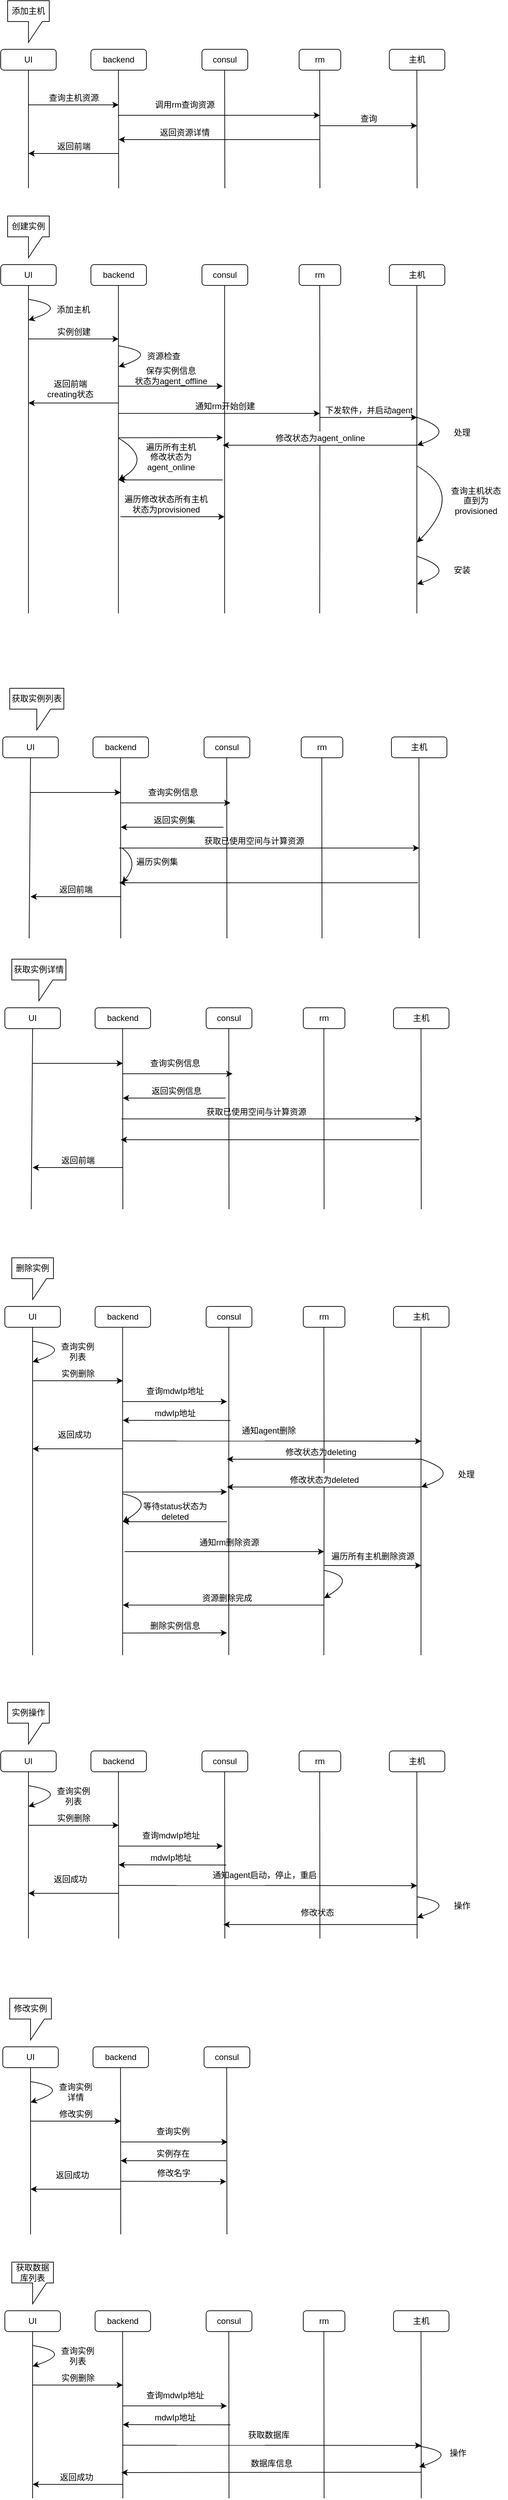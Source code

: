<mxfile version="14.4.4" type="github"><diagram id="JHB0V9J83hy231VBSRS5" name="Page-1"><mxGraphModel dx="1422" dy="762" grid="1" gridSize="10" guides="1" tooltips="1" connect="1" arrows="1" fold="1" page="1" pageScale="1" pageWidth="827" pageHeight="1169" math="0" shadow="0"><root><mxCell id="0"/><mxCell id="1" parent="0"/><mxCell id="x7ms55XIc7-pgnnKO1B8-1" value="UI" style="rounded=1;whiteSpace=wrap;html=1;" vertex="1" parent="1"><mxGeometry x="40" y="110" width="80" height="30" as="geometry"/></mxCell><mxCell id="x7ms55XIc7-pgnnKO1B8-2" value="backend" style="rounded=1;whiteSpace=wrap;html=1;" vertex="1" parent="1"><mxGeometry x="170" y="110" width="80" height="30" as="geometry"/></mxCell><mxCell id="x7ms55XIc7-pgnnKO1B8-3" value="rm" style="rounded=1;whiteSpace=wrap;html=1;" vertex="1" parent="1"><mxGeometry x="470" y="110" width="60" height="30" as="geometry"/></mxCell><mxCell id="x7ms55XIc7-pgnnKO1B8-4" value="主机" style="rounded=1;whiteSpace=wrap;html=1;" vertex="1" parent="1"><mxGeometry x="600" y="110" width="80" height="30" as="geometry"/></mxCell><mxCell id="x7ms55XIc7-pgnnKO1B8-5" value="consul" style="rounded=1;whiteSpace=wrap;html=1;" vertex="1" parent="1"><mxGeometry x="330" y="110" width="66" height="30" as="geometry"/></mxCell><mxCell id="x7ms55XIc7-pgnnKO1B8-6" value="" style="endArrow=none;html=1;" edge="1" parent="1"><mxGeometry width="50" height="50" relative="1" as="geometry"><mxPoint x="80" y="310" as="sourcePoint"/><mxPoint x="80" y="140" as="targetPoint"/></mxGeometry></mxCell><mxCell id="x7ms55XIc7-pgnnKO1B8-7" value="" style="endArrow=none;html=1;" edge="1" parent="1"><mxGeometry width="50" height="50" relative="1" as="geometry"><mxPoint x="210" y="310" as="sourcePoint"/><mxPoint x="209.66" y="140" as="targetPoint"/></mxGeometry></mxCell><mxCell id="x7ms55XIc7-pgnnKO1B8-8" value="" style="endArrow=none;html=1;" edge="1" parent="1"><mxGeometry width="50" height="50" relative="1" as="geometry"><mxPoint x="363" y="310" as="sourcePoint"/><mxPoint x="362.66" y="140" as="targetPoint"/></mxGeometry></mxCell><mxCell id="x7ms55XIc7-pgnnKO1B8-9" value="" style="endArrow=none;html=1;" edge="1" parent="1"><mxGeometry width="50" height="50" relative="1" as="geometry"><mxPoint x="500" y="310" as="sourcePoint"/><mxPoint x="499.66" y="140" as="targetPoint"/></mxGeometry></mxCell><mxCell id="x7ms55XIc7-pgnnKO1B8-10" value="" style="endArrow=none;html=1;" edge="1" parent="1"><mxGeometry width="50" height="50" relative="1" as="geometry"><mxPoint x="640" y="310" as="sourcePoint"/><mxPoint x="639.66" y="140" as="targetPoint"/></mxGeometry></mxCell><mxCell id="x7ms55XIc7-pgnnKO1B8-11" value="" style="endArrow=classic;html=1;" edge="1" parent="1"><mxGeometry width="50" height="50" relative="1" as="geometry"><mxPoint x="80" y="190" as="sourcePoint"/><mxPoint x="210" y="190" as="targetPoint"/></mxGeometry></mxCell><mxCell id="x7ms55XIc7-pgnnKO1B8-12" value="添加主机" style="shape=callout;whiteSpace=wrap;html=1;perimeter=calloutPerimeter;" vertex="1" parent="1"><mxGeometry x="50" y="40" width="60" height="60" as="geometry"/></mxCell><mxCell id="x7ms55XIc7-pgnnKO1B8-13" value="查询主机资源" style="text;html=1;resizable=0;autosize=1;align=center;verticalAlign=middle;points=[];fillColor=none;strokeColor=none;rounded=0;" vertex="1" parent="1"><mxGeometry x="100" y="170" width="90" height="20" as="geometry"/></mxCell><mxCell id="x7ms55XIc7-pgnnKO1B8-14" value="" style="endArrow=classic;html=1;" edge="1" parent="1"><mxGeometry width="50" height="50" relative="1" as="geometry"><mxPoint x="210" y="205" as="sourcePoint"/><mxPoint x="500" y="205" as="targetPoint"/></mxGeometry></mxCell><mxCell id="x7ms55XIc7-pgnnKO1B8-15" value="调用rm查询资源" style="text;html=1;resizable=0;autosize=1;align=center;verticalAlign=middle;points=[];fillColor=none;strokeColor=none;rounded=0;" vertex="1" parent="1"><mxGeometry x="255" y="180" width="100" height="20" as="geometry"/></mxCell><mxCell id="x7ms55XIc7-pgnnKO1B8-16" value="" style="endArrow=classic;html=1;" edge="1" parent="1"><mxGeometry width="50" height="50" relative="1" as="geometry"><mxPoint x="500" y="220" as="sourcePoint"/><mxPoint x="640" y="220" as="targetPoint"/></mxGeometry></mxCell><mxCell id="x7ms55XIc7-pgnnKO1B8-17" value="查询" style="text;html=1;resizable=0;autosize=1;align=center;verticalAlign=middle;points=[];fillColor=none;strokeColor=none;rounded=0;" vertex="1" parent="1"><mxGeometry x="550" y="200" width="40" height="20" as="geometry"/></mxCell><mxCell id="x7ms55XIc7-pgnnKO1B8-18" value="" style="endArrow=classic;html=1;" edge="1" parent="1"><mxGeometry width="50" height="50" relative="1" as="geometry"><mxPoint x="500" y="240" as="sourcePoint"/><mxPoint x="210" y="240" as="targetPoint"/></mxGeometry></mxCell><mxCell id="x7ms55XIc7-pgnnKO1B8-19" value="返回资源详情" style="text;html=1;resizable=0;autosize=1;align=center;verticalAlign=middle;points=[];fillColor=none;strokeColor=none;rounded=0;" vertex="1" parent="1"><mxGeometry x="260" y="220" width="90" height="20" as="geometry"/></mxCell><mxCell id="x7ms55XIc7-pgnnKO1B8-20" value="" style="endArrow=classic;html=1;" edge="1" parent="1"><mxGeometry width="50" height="50" relative="1" as="geometry"><mxPoint x="210" y="260" as="sourcePoint"/><mxPoint x="80" y="260" as="targetPoint"/></mxGeometry></mxCell><mxCell id="x7ms55XIc7-pgnnKO1B8-21" value="返回前端" style="text;html=1;resizable=0;autosize=1;align=center;verticalAlign=middle;points=[];fillColor=none;strokeColor=none;rounded=0;" vertex="1" parent="1"><mxGeometry x="115" y="240" width="60" height="20" as="geometry"/></mxCell><mxCell id="x7ms55XIc7-pgnnKO1B8-22" value="UI" style="rounded=1;whiteSpace=wrap;html=1;" vertex="1" parent="1"><mxGeometry x="40" y="420" width="80" height="30" as="geometry"/></mxCell><mxCell id="x7ms55XIc7-pgnnKO1B8-23" value="backend" style="rounded=1;whiteSpace=wrap;html=1;" vertex="1" parent="1"><mxGeometry x="170" y="420" width="80" height="30" as="geometry"/></mxCell><mxCell id="x7ms55XIc7-pgnnKO1B8-24" value="rm" style="rounded=1;whiteSpace=wrap;html=1;" vertex="1" parent="1"><mxGeometry x="470" y="420" width="60" height="30" as="geometry"/></mxCell><mxCell id="x7ms55XIc7-pgnnKO1B8-25" value="主机" style="rounded=1;whiteSpace=wrap;html=1;" vertex="1" parent="1"><mxGeometry x="600" y="420" width="80" height="30" as="geometry"/></mxCell><mxCell id="x7ms55XIc7-pgnnKO1B8-26" value="consul" style="rounded=1;whiteSpace=wrap;html=1;" vertex="1" parent="1"><mxGeometry x="330" y="420" width="66" height="30" as="geometry"/></mxCell><mxCell id="x7ms55XIc7-pgnnKO1B8-27" value="" style="endArrow=none;html=1;" edge="1" parent="1"><mxGeometry width="50" height="50" relative="1" as="geometry"><mxPoint x="80" y="922.069" as="sourcePoint"/><mxPoint x="80" y="450" as="targetPoint"/></mxGeometry></mxCell><mxCell id="x7ms55XIc7-pgnnKO1B8-28" value="" style="endArrow=none;html=1;" edge="1" parent="1"><mxGeometry width="50" height="50" relative="1" as="geometry"><mxPoint x="209.66" y="922.069" as="sourcePoint"/><mxPoint x="209.66" y="450" as="targetPoint"/></mxGeometry></mxCell><mxCell id="x7ms55XIc7-pgnnKO1B8-29" value="" style="endArrow=none;html=1;" edge="1" parent="1"><mxGeometry width="50" height="50" relative="1" as="geometry"><mxPoint x="362.66" y="922.069" as="sourcePoint"/><mxPoint x="362.66" y="450" as="targetPoint"/></mxGeometry></mxCell><mxCell id="x7ms55XIc7-pgnnKO1B8-30" value="" style="endArrow=none;html=1;" edge="1" parent="1" source="x7ms55XIc7-pgnnKO1B8-51"><mxGeometry width="50" height="50" relative="1" as="geometry"><mxPoint x="499.66" y="922.069" as="sourcePoint"/><mxPoint x="499.66" y="450" as="targetPoint"/></mxGeometry></mxCell><mxCell id="x7ms55XIc7-pgnnKO1B8-31" value="" style="endArrow=none;html=1;" edge="1" parent="1"><mxGeometry width="50" height="50" relative="1" as="geometry"><mxPoint x="639.66" y="922.069" as="sourcePoint"/><mxPoint x="639.66" y="450" as="targetPoint"/></mxGeometry></mxCell><mxCell id="x7ms55XIc7-pgnnKO1B8-32" value="" style="endArrow=classic;html=1;" edge="1" parent="1"><mxGeometry width="50" height="50" relative="1" as="geometry"><mxPoint x="80" y="527" as="sourcePoint"/><mxPoint x="210" y="527" as="targetPoint"/></mxGeometry></mxCell><mxCell id="x7ms55XIc7-pgnnKO1B8-33" value="创建实例" style="shape=callout;whiteSpace=wrap;html=1;perimeter=calloutPerimeter;" vertex="1" parent="1"><mxGeometry x="50" y="350" width="60" height="60" as="geometry"/></mxCell><mxCell id="x7ms55XIc7-pgnnKO1B8-34" value="实例创建" style="text;html=1;resizable=0;autosize=1;align=center;verticalAlign=middle;points=[];fillColor=none;strokeColor=none;rounded=0;" vertex="1" parent="1"><mxGeometry x="115" y="507" width="60" height="20" as="geometry"/></mxCell><mxCell id="x7ms55XIc7-pgnnKO1B8-35" value="" style="endArrow=classic;html=1;" edge="1" parent="1"><mxGeometry width="50" height="50" relative="1" as="geometry"><mxPoint x="210" y="595" as="sourcePoint"/><mxPoint x="360" y="595" as="targetPoint"/></mxGeometry></mxCell><mxCell id="x7ms55XIc7-pgnnKO1B8-36" value="保存实例信息&lt;br&gt;状态为agent_offline" style="text;html=1;resizable=0;autosize=1;align=center;verticalAlign=middle;points=[];fillColor=none;strokeColor=none;rounded=0;" vertex="1" parent="1"><mxGeometry x="225" y="565" width="120" height="30" as="geometry"/></mxCell><mxCell id="x7ms55XIc7-pgnnKO1B8-37" value="" style="curved=1;endArrow=classic;html=1;" edge="1" parent="1"><mxGeometry width="50" height="50" relative="1" as="geometry"><mxPoint x="210" y="537" as="sourcePoint"/><mxPoint x="210" y="567" as="targetPoint"/><Array as="points"><mxPoint x="270" y="547"/></Array></mxGeometry></mxCell><mxCell id="x7ms55XIc7-pgnnKO1B8-38" value="资源检查" style="text;html=1;strokeColor=none;fillColor=none;align=center;verticalAlign=middle;whiteSpace=wrap;rounded=0;" vertex="1" parent="1"><mxGeometry x="250" y="542" width="50" height="20" as="geometry"/></mxCell><mxCell id="x7ms55XIc7-pgnnKO1B8-39" value="" style="curved=1;endArrow=classic;html=1;" edge="1" parent="1"><mxGeometry width="50" height="50" relative="1" as="geometry"><mxPoint x="80" y="470" as="sourcePoint"/><mxPoint x="80" y="500" as="targetPoint"/><Array as="points"><mxPoint x="140" y="480"/></Array></mxGeometry></mxCell><mxCell id="x7ms55XIc7-pgnnKO1B8-40" value="添加主机" style="text;html=1;strokeColor=none;fillColor=none;align=center;verticalAlign=middle;whiteSpace=wrap;rounded=0;" vertex="1" parent="1"><mxGeometry x="120" y="475" width="50" height="20" as="geometry"/></mxCell><mxCell id="x7ms55XIc7-pgnnKO1B8-41" value="" style="endArrow=classic;html=1;" edge="1" parent="1"><mxGeometry width="50" height="50" relative="1" as="geometry"><mxPoint x="210" y="634.31" as="sourcePoint"/><mxPoint x="500" y="634.31" as="targetPoint"/></mxGeometry></mxCell><mxCell id="x7ms55XIc7-pgnnKO1B8-42" value="遍历所有主机&lt;br&gt;修改状态为&lt;br&gt;agent_online" style="text;html=1;resizable=0;autosize=1;align=center;verticalAlign=middle;points=[];fillColor=none;strokeColor=none;rounded=0;" vertex="1" parent="1"><mxGeometry x="240" y="672" width="90" height="50" as="geometry"/></mxCell><mxCell id="x7ms55XIc7-pgnnKO1B8-43" value="" style="endArrow=classic;html=1;" edge="1" parent="1"><mxGeometry width="50" height="50" relative="1" as="geometry"><mxPoint x="210" y="669.31" as="sourcePoint"/><mxPoint x="360" y="669" as="targetPoint"/></mxGeometry></mxCell><mxCell id="x7ms55XIc7-pgnnKO1B8-44" value="" style="endArrow=classic;html=1;" edge="1" parent="1"><mxGeometry width="50" height="50" relative="1" as="geometry"><mxPoint x="360" y="730" as="sourcePoint"/><mxPoint x="210" y="730" as="targetPoint"/></mxGeometry></mxCell><mxCell id="x7ms55XIc7-pgnnKO1B8-45" value="" style="curved=1;endArrow=classic;html=1;" edge="1" parent="1"><mxGeometry width="50" height="50" relative="1" as="geometry"><mxPoint x="210" y="670" as="sourcePoint"/><mxPoint x="210" y="730" as="targetPoint"/><Array as="points"><mxPoint x="260" y="700"/></Array></mxGeometry></mxCell><mxCell id="x7ms55XIc7-pgnnKO1B8-46" value="" style="endArrow=classic;html=1;" edge="1" parent="1"><mxGeometry width="50" height="50" relative="1" as="geometry"><mxPoint x="500" y="640" as="sourcePoint"/><mxPoint x="640" y="640" as="targetPoint"/></mxGeometry></mxCell><mxCell id="x7ms55XIc7-pgnnKO1B8-47" value="下发软件，并启动agent" style="text;html=1;resizable=0;autosize=1;align=center;verticalAlign=middle;points=[];fillColor=none;strokeColor=none;rounded=0;" vertex="1" parent="1"><mxGeometry x="500" y="620" width="140" height="20" as="geometry"/></mxCell><mxCell id="x7ms55XIc7-pgnnKO1B8-48" value="" style="curved=1;endArrow=classic;html=1;" edge="1" parent="1"><mxGeometry width="50" height="50" relative="1" as="geometry"><mxPoint x="640" y="640" as="sourcePoint"/><mxPoint x="640" y="680" as="targetPoint"/><Array as="points"><mxPoint x="700" y="660"/></Array></mxGeometry></mxCell><mxCell id="x7ms55XIc7-pgnnKO1B8-49" value="" style="endArrow=classic;html=1;" edge="1" parent="1"><mxGeometry width="50" height="50" relative="1" as="geometry"><mxPoint x="640" y="680" as="sourcePoint"/><mxPoint x="360" y="680" as="targetPoint"/></mxGeometry></mxCell><mxCell id="x7ms55XIc7-pgnnKO1B8-50" value="处理" style="text;html=1;strokeColor=none;fillColor=none;align=center;verticalAlign=middle;whiteSpace=wrap;rounded=0;" vertex="1" parent="1"><mxGeometry x="680" y="652" width="50" height="20" as="geometry"/></mxCell><mxCell id="x7ms55XIc7-pgnnKO1B8-51" value="修改状态为agent_online" style="text;html=1;resizable=0;autosize=1;align=center;verticalAlign=middle;points=[];fillColor=none;strokeColor=none;rounded=0;" vertex="1" parent="1"><mxGeometry x="430" y="660" width="140" height="20" as="geometry"/></mxCell><mxCell id="x7ms55XIc7-pgnnKO1B8-52" value="" style="endArrow=none;html=1;" edge="1" parent="1" target="x7ms55XIc7-pgnnKO1B8-51"><mxGeometry width="50" height="50" relative="1" as="geometry"><mxPoint x="499.66" y="922.069" as="sourcePoint"/><mxPoint x="499.66" y="450" as="targetPoint"/></mxGeometry></mxCell><mxCell id="x7ms55XIc7-pgnnKO1B8-53" value="通知rm开始创建" style="text;html=1;resizable=0;autosize=1;align=center;verticalAlign=middle;points=[];fillColor=none;strokeColor=none;rounded=0;" vertex="1" parent="1"><mxGeometry x="313" y="614.31" width="100" height="20" as="geometry"/></mxCell><mxCell id="x7ms55XIc7-pgnnKO1B8-54" value="" style="endArrow=classic;html=1;" edge="1" parent="1"><mxGeometry width="50" height="50" relative="1" as="geometry"><mxPoint x="212.5" y="783" as="sourcePoint"/><mxPoint x="362.5" y="783" as="targetPoint"/><Array as="points"><mxPoint x="282.5" y="783"/></Array></mxGeometry></mxCell><mxCell id="x7ms55XIc7-pgnnKO1B8-55" value="遍历修改状态所有主机&lt;br&gt;状态为provisioned" style="text;html=1;resizable=0;autosize=1;align=center;verticalAlign=middle;points=[];fillColor=none;strokeColor=none;rounded=0;" vertex="1" parent="1"><mxGeometry x="207.5" y="750" width="140" height="30" as="geometry"/></mxCell><mxCell id="x7ms55XIc7-pgnnKO1B8-56" value="" style="endArrow=classic;html=1;" edge="1" parent="1"><mxGeometry width="50" height="50" relative="1" as="geometry"><mxPoint x="210" y="619.31" as="sourcePoint"/><mxPoint x="80" y="619.31" as="targetPoint"/></mxGeometry></mxCell><mxCell id="x7ms55XIc7-pgnnKO1B8-57" value="返回前端&lt;br&gt;creating状态" style="text;html=1;resizable=0;autosize=1;align=center;verticalAlign=middle;points=[];fillColor=none;strokeColor=none;rounded=0;" vertex="1" parent="1"><mxGeometry x="100" y="584.31" width="80" height="30" as="geometry"/></mxCell><mxCell id="x7ms55XIc7-pgnnKO1B8-58" value="" style="curved=1;endArrow=classic;html=1;" edge="1" parent="1"><mxGeometry width="50" height="50" relative="1" as="geometry"><mxPoint x="640" y="710" as="sourcePoint"/><mxPoint x="640" y="820" as="targetPoint"/><Array as="points"><mxPoint x="710" y="750"/></Array></mxGeometry></mxCell><mxCell id="x7ms55XIc7-pgnnKO1B8-59" value="查询主机状态&lt;br&gt;直到为provisioned" style="text;html=1;strokeColor=none;fillColor=none;align=center;verticalAlign=middle;whiteSpace=wrap;rounded=0;" vertex="1" parent="1"><mxGeometry x="680" y="750" width="90" height="20" as="geometry"/></mxCell><mxCell id="x7ms55XIc7-pgnnKO1B8-60" value="" style="curved=1;endArrow=classic;html=1;" edge="1" parent="1"><mxGeometry width="50" height="50" relative="1" as="geometry"><mxPoint x="640" y="840" as="sourcePoint"/><mxPoint x="640" y="880" as="targetPoint"/><Array as="points"><mxPoint x="700" y="860"/></Array></mxGeometry></mxCell><mxCell id="x7ms55XIc7-pgnnKO1B8-61" value="安装" style="text;html=1;strokeColor=none;fillColor=none;align=center;verticalAlign=middle;whiteSpace=wrap;rounded=0;" vertex="1" parent="1"><mxGeometry x="680" y="850" width="50" height="20" as="geometry"/></mxCell><mxCell id="x7ms55XIc7-pgnnKO1B8-62" value="UI" style="rounded=1;whiteSpace=wrap;html=1;" vertex="1" parent="1"><mxGeometry x="46" y="1920" width="80" height="30" as="geometry"/></mxCell><mxCell id="x7ms55XIc7-pgnnKO1B8-63" value="backend" style="rounded=1;whiteSpace=wrap;html=1;" vertex="1" parent="1"><mxGeometry x="176" y="1920" width="80" height="30" as="geometry"/></mxCell><mxCell id="x7ms55XIc7-pgnnKO1B8-64" value="rm" style="rounded=1;whiteSpace=wrap;html=1;" vertex="1" parent="1"><mxGeometry x="476" y="1920" width="60" height="30" as="geometry"/></mxCell><mxCell id="x7ms55XIc7-pgnnKO1B8-65" value="主机" style="rounded=1;whiteSpace=wrap;html=1;" vertex="1" parent="1"><mxGeometry x="606" y="1920" width="80" height="30" as="geometry"/></mxCell><mxCell id="x7ms55XIc7-pgnnKO1B8-66" value="consul" style="rounded=1;whiteSpace=wrap;html=1;" vertex="1" parent="1"><mxGeometry x="336" y="1920" width="66" height="30" as="geometry"/></mxCell><mxCell id="x7ms55XIc7-pgnnKO1B8-67" value="" style="endArrow=none;html=1;" edge="1" parent="1"><mxGeometry width="50" height="50" relative="1" as="geometry"><mxPoint x="86" y="2422.069" as="sourcePoint"/><mxPoint x="86" y="1950" as="targetPoint"/></mxGeometry></mxCell><mxCell id="x7ms55XIc7-pgnnKO1B8-68" value="" style="endArrow=none;html=1;" edge="1" parent="1"><mxGeometry width="50" height="50" relative="1" as="geometry"><mxPoint x="215.66" y="2422.069" as="sourcePoint"/><mxPoint x="215.66" y="1950" as="targetPoint"/></mxGeometry></mxCell><mxCell id="x7ms55XIc7-pgnnKO1B8-69" value="" style="endArrow=none;html=1;" edge="1" parent="1"><mxGeometry width="50" height="50" relative="1" as="geometry"><mxPoint x="368.66" y="2422.069" as="sourcePoint"/><mxPoint x="368.66" y="1950" as="targetPoint"/></mxGeometry></mxCell><mxCell id="x7ms55XIc7-pgnnKO1B8-70" value="" style="endArrow=none;html=1;" edge="1" parent="1" source="x7ms55XIc7-pgnnKO1B8-87"><mxGeometry width="50" height="50" relative="1" as="geometry"><mxPoint x="505.66" y="2422.069" as="sourcePoint"/><mxPoint x="505.66" y="1950" as="targetPoint"/></mxGeometry></mxCell><mxCell id="x7ms55XIc7-pgnnKO1B8-71" value="" style="endArrow=none;html=1;" edge="1" parent="1"><mxGeometry width="50" height="50" relative="1" as="geometry"><mxPoint x="645.66" y="2422.069" as="sourcePoint"/><mxPoint x="645.66" y="1950" as="targetPoint"/></mxGeometry></mxCell><mxCell id="x7ms55XIc7-pgnnKO1B8-72" value="" style="endArrow=classic;html=1;" edge="1" parent="1"><mxGeometry width="50" height="50" relative="1" as="geometry"><mxPoint x="86" y="2027" as="sourcePoint"/><mxPoint x="216" y="2027" as="targetPoint"/></mxGeometry></mxCell><mxCell id="x7ms55XIc7-pgnnKO1B8-73" value="删除实例" style="shape=callout;whiteSpace=wrap;html=1;perimeter=calloutPerimeter;" vertex="1" parent="1"><mxGeometry x="56" y="1850" width="60" height="60" as="geometry"/></mxCell><mxCell id="x7ms55XIc7-pgnnKO1B8-74" value="实例删除" style="text;html=1;resizable=0;autosize=1;align=center;verticalAlign=middle;points=[];fillColor=none;strokeColor=none;rounded=0;" vertex="1" parent="1"><mxGeometry x="121" y="2007" width="60" height="20" as="geometry"/></mxCell><mxCell id="x7ms55XIc7-pgnnKO1B8-75" value="" style="endArrow=classic;html=1;" edge="1" parent="1"><mxGeometry width="50" height="50" relative="1" as="geometry"><mxPoint x="216" y="2057" as="sourcePoint"/><mxPoint x="366" y="2057" as="targetPoint"/></mxGeometry></mxCell><mxCell id="x7ms55XIc7-pgnnKO1B8-76" value="查询mdwIp地址" style="text;html=1;resizable=0;autosize=1;align=center;verticalAlign=middle;points=[];fillColor=none;strokeColor=none;rounded=0;" vertex="1" parent="1"><mxGeometry x="241" y="2032" width="100" height="20" as="geometry"/></mxCell><mxCell id="x7ms55XIc7-pgnnKO1B8-77" value="" style="curved=1;endArrow=classic;html=1;" edge="1" parent="1"><mxGeometry width="50" height="50" relative="1" as="geometry"><mxPoint x="86" y="1970" as="sourcePoint"/><mxPoint x="86" y="2000" as="targetPoint"/><Array as="points"><mxPoint x="146" y="1980"/></Array></mxGeometry></mxCell><mxCell id="x7ms55XIc7-pgnnKO1B8-78" value="查询实例列表" style="text;html=1;strokeColor=none;fillColor=none;align=center;verticalAlign=middle;whiteSpace=wrap;rounded=0;" vertex="1" parent="1"><mxGeometry x="126" y="1975" width="50" height="20" as="geometry"/></mxCell><mxCell id="x7ms55XIc7-pgnnKO1B8-79" value="" style="endArrow=classic;html=1;" edge="1" parent="1"><mxGeometry width="50" height="50" relative="1" as="geometry"><mxPoint x="216" y="2113.62" as="sourcePoint"/><mxPoint x="646" y="2114" as="targetPoint"/></mxGeometry></mxCell><mxCell id="x7ms55XIc7-pgnnKO1B8-80" value="等待status状态为&lt;br&gt;deleted" style="text;html=1;resizable=0;autosize=1;align=center;verticalAlign=middle;points=[];fillColor=none;strokeColor=none;rounded=0;" vertex="1" parent="1"><mxGeometry x="236" y="2200" width="110" height="30" as="geometry"/></mxCell><mxCell id="x7ms55XIc7-pgnnKO1B8-81" value="" style="endArrow=classic;html=1;" edge="1" parent="1"><mxGeometry width="50" height="50" relative="1" as="geometry"><mxPoint x="216" y="2187.31" as="sourcePoint"/><mxPoint x="366" y="2187" as="targetPoint"/></mxGeometry></mxCell><mxCell id="x7ms55XIc7-pgnnKO1B8-82" value="" style="endArrow=classic;html=1;" edge="1" parent="1"><mxGeometry width="50" height="50" relative="1" as="geometry"><mxPoint x="366" y="2230" as="sourcePoint"/><mxPoint x="216" y="2230" as="targetPoint"/></mxGeometry></mxCell><mxCell id="x7ms55XIc7-pgnnKO1B8-83" value="" style="curved=1;endArrow=classic;html=1;" edge="1" parent="1"><mxGeometry width="50" height="50" relative="1" as="geometry"><mxPoint x="216" y="2190" as="sourcePoint"/><mxPoint x="216" y="2230" as="targetPoint"/><Array as="points"><mxPoint x="266" y="2200"/></Array></mxGeometry></mxCell><mxCell id="x7ms55XIc7-pgnnKO1B8-84" value="" style="curved=1;endArrow=classic;html=1;" edge="1" parent="1"><mxGeometry width="50" height="50" relative="1" as="geometry"><mxPoint x="646" y="2140" as="sourcePoint"/><mxPoint x="646" y="2180" as="targetPoint"/><Array as="points"><mxPoint x="706" y="2160"/></Array></mxGeometry></mxCell><mxCell id="x7ms55XIc7-pgnnKO1B8-85" value="" style="endArrow=classic;html=1;" edge="1" parent="1"><mxGeometry width="50" height="50" relative="1" as="geometry"><mxPoint x="646" y="2180" as="sourcePoint"/><mxPoint x="366" y="2180" as="targetPoint"/></mxGeometry></mxCell><mxCell id="x7ms55XIc7-pgnnKO1B8-86" value="处理" style="text;html=1;strokeColor=none;fillColor=none;align=center;verticalAlign=middle;whiteSpace=wrap;rounded=0;" vertex="1" parent="1"><mxGeometry x="686" y="2152" width="50" height="20" as="geometry"/></mxCell><mxCell id="x7ms55XIc7-pgnnKO1B8-87" value="修改状态为deleted" style="text;html=1;resizable=0;autosize=1;align=center;verticalAlign=middle;points=[];fillColor=none;strokeColor=none;rounded=0;" vertex="1" parent="1"><mxGeometry x="451" y="2160" width="110" height="20" as="geometry"/></mxCell><mxCell id="x7ms55XIc7-pgnnKO1B8-88" value="" style="endArrow=none;html=1;" edge="1" parent="1" target="x7ms55XIc7-pgnnKO1B8-87"><mxGeometry width="50" height="50" relative="1" as="geometry"><mxPoint x="505.66" y="2422.069" as="sourcePoint"/><mxPoint x="505.66" y="1950" as="targetPoint"/></mxGeometry></mxCell><mxCell id="x7ms55XIc7-pgnnKO1B8-89" value="通知agent删除" style="text;html=1;resizable=0;autosize=1;align=center;verticalAlign=middle;points=[];fillColor=none;strokeColor=none;rounded=0;" vertex="1" parent="1"><mxGeometry x="381" y="2089.31" width="90" height="20" as="geometry"/></mxCell><mxCell id="x7ms55XIc7-pgnnKO1B8-90" value="" style="endArrow=classic;html=1;" edge="1" parent="1"><mxGeometry width="50" height="50" relative="1" as="geometry"><mxPoint x="218.5" y="2273" as="sourcePoint"/><mxPoint x="506" y="2273" as="targetPoint"/><Array as="points"><mxPoint x="288.5" y="2273"/></Array></mxGeometry></mxCell><mxCell id="x7ms55XIc7-pgnnKO1B8-91" value="通知rm删除资源" style="text;html=1;resizable=0;autosize=1;align=center;verticalAlign=middle;points=[];fillColor=none;strokeColor=none;rounded=0;" vertex="1" parent="1"><mxGeometry x="319" y="2250" width="100" height="20" as="geometry"/></mxCell><mxCell id="x7ms55XIc7-pgnnKO1B8-92" value="" style="endArrow=classic;html=1;" edge="1" parent="1"><mxGeometry width="50" height="50" relative="1" as="geometry"><mxPoint x="371" y="2084.31" as="sourcePoint"/><mxPoint x="216" y="2084" as="targetPoint"/></mxGeometry></mxCell><mxCell id="x7ms55XIc7-pgnnKO1B8-93" value="mdwIp地址" style="text;html=1;resizable=0;autosize=1;align=center;verticalAlign=middle;points=[];fillColor=none;strokeColor=none;rounded=0;" vertex="1" parent="1"><mxGeometry x="256" y="2064.31" width="70" height="20" as="geometry"/></mxCell><mxCell id="x7ms55XIc7-pgnnKO1B8-94" value="修改状态为deleting" style="text;html=1;resizable=0;autosize=1;align=center;verticalAlign=middle;points=[];fillColor=none;strokeColor=none;rounded=0;" vertex="1" parent="1"><mxGeometry x="441" y="2120" width="120" height="20" as="geometry"/></mxCell><mxCell id="x7ms55XIc7-pgnnKO1B8-95" value="" style="endArrow=classic;html=1;" edge="1" parent="1"><mxGeometry width="50" height="50" relative="1" as="geometry"><mxPoint x="646" y="2140" as="sourcePoint"/><mxPoint x="366" y="2140" as="targetPoint"/></mxGeometry></mxCell><mxCell id="x7ms55XIc7-pgnnKO1B8-96" value="" style="endArrow=classic;html=1;" edge="1" parent="1"><mxGeometry width="50" height="50" relative="1" as="geometry"><mxPoint x="506" y="2293" as="sourcePoint"/><mxPoint x="646" y="2293" as="targetPoint"/><Array as="points"><mxPoint x="576" y="2293"/></Array></mxGeometry></mxCell><mxCell id="x7ms55XIc7-pgnnKO1B8-97" value="遍历所有主机删除资源" style="text;html=1;resizable=0;autosize=1;align=center;verticalAlign=middle;points=[];fillColor=none;strokeColor=none;rounded=0;" vertex="1" parent="1"><mxGeometry x="506" y="2270" width="140" height="20" as="geometry"/></mxCell><mxCell id="x7ms55XIc7-pgnnKO1B8-98" value="" style="curved=1;endArrow=classic;html=1;" edge="1" parent="1"><mxGeometry width="50" height="50" relative="1" as="geometry"><mxPoint x="506" y="2300" as="sourcePoint"/><mxPoint x="506" y="2340" as="targetPoint"/><Array as="points"><mxPoint x="556" y="2310"/></Array></mxGeometry></mxCell><mxCell id="x7ms55XIc7-pgnnKO1B8-99" value="资源删除完成" style="text;html=1;resizable=0;autosize=1;align=center;verticalAlign=middle;points=[];fillColor=none;strokeColor=none;rounded=0;" vertex="1" parent="1"><mxGeometry x="321" y="2330" width="90" height="20" as="geometry"/></mxCell><mxCell id="x7ms55XIc7-pgnnKO1B8-100" value="" style="endArrow=classic;html=1;" edge="1" parent="1"><mxGeometry width="50" height="50" relative="1" as="geometry"><mxPoint x="506" y="2350" as="sourcePoint"/><mxPoint x="216" y="2350" as="targetPoint"/></mxGeometry></mxCell><mxCell id="x7ms55XIc7-pgnnKO1B8-101" value="" style="endArrow=classic;html=1;" edge="1" parent="1"><mxGeometry width="50" height="50" relative="1" as="geometry"><mxPoint x="216" y="2390.31" as="sourcePoint"/><mxPoint x="366" y="2390" as="targetPoint"/></mxGeometry></mxCell><mxCell id="x7ms55XIc7-pgnnKO1B8-102" value="删除实例信息" style="text;html=1;resizable=0;autosize=1;align=center;verticalAlign=middle;points=[];fillColor=none;strokeColor=none;rounded=0;" vertex="1" parent="1"><mxGeometry x="246" y="2370" width="90" height="20" as="geometry"/></mxCell><mxCell id="x7ms55XIc7-pgnnKO1B8-103" value="" style="endArrow=classic;html=1;" edge="1" parent="1"><mxGeometry width="50" height="50" relative="1" as="geometry"><mxPoint x="216" y="2125" as="sourcePoint"/><mxPoint x="86" y="2125" as="targetPoint"/></mxGeometry></mxCell><mxCell id="x7ms55XIc7-pgnnKO1B8-104" value="返回成功" style="text;html=1;resizable=0;autosize=1;align=center;verticalAlign=middle;points=[];fillColor=none;strokeColor=none;rounded=0;" vertex="1" parent="1"><mxGeometry x="116" y="2095" width="60" height="20" as="geometry"/></mxCell><mxCell id="x7ms55XIc7-pgnnKO1B8-105" value="UI" style="rounded=1;whiteSpace=wrap;html=1;" vertex="1" parent="1"><mxGeometry x="43" y="1100" width="80" height="30" as="geometry"/></mxCell><mxCell id="x7ms55XIc7-pgnnKO1B8-106" value="backend" style="rounded=1;whiteSpace=wrap;html=1;" vertex="1" parent="1"><mxGeometry x="173" y="1100" width="80" height="30" as="geometry"/></mxCell><mxCell id="x7ms55XIc7-pgnnKO1B8-107" value="rm" style="rounded=1;whiteSpace=wrap;html=1;" vertex="1" parent="1"><mxGeometry x="473" y="1100" width="60" height="30" as="geometry"/></mxCell><mxCell id="x7ms55XIc7-pgnnKO1B8-108" value="主机" style="rounded=1;whiteSpace=wrap;html=1;" vertex="1" parent="1"><mxGeometry x="603" y="1100" width="80" height="30" as="geometry"/></mxCell><mxCell id="x7ms55XIc7-pgnnKO1B8-109" value="consul" style="rounded=1;whiteSpace=wrap;html=1;" vertex="1" parent="1"><mxGeometry x="333" y="1100" width="66" height="30" as="geometry"/></mxCell><mxCell id="x7ms55XIc7-pgnnKO1B8-110" value="" style="endArrow=none;html=1;" edge="1" parent="1"><mxGeometry width="50" height="50" relative="1" as="geometry"><mxPoint x="81" y="1390" as="sourcePoint"/><mxPoint x="83" y="1130" as="targetPoint"/></mxGeometry></mxCell><mxCell id="x7ms55XIc7-pgnnKO1B8-111" value="" style="endArrow=none;html=1;" edge="1" parent="1"><mxGeometry width="50" height="50" relative="1" as="geometry"><mxPoint x="213" y="1390" as="sourcePoint"/><mxPoint x="212.66" y="1130" as="targetPoint"/></mxGeometry></mxCell><mxCell id="x7ms55XIc7-pgnnKO1B8-112" value="" style="endArrow=none;html=1;" edge="1" parent="1"><mxGeometry width="50" height="50" relative="1" as="geometry"><mxPoint x="366" y="1390" as="sourcePoint"/><mxPoint x="365.66" y="1130" as="targetPoint"/></mxGeometry></mxCell><mxCell id="x7ms55XIc7-pgnnKO1B8-113" value="" style="endArrow=none;html=1;" edge="1" parent="1"><mxGeometry width="50" height="50" relative="1" as="geometry"><mxPoint x="503" y="1390" as="sourcePoint"/><mxPoint x="502.66" y="1130" as="targetPoint"/></mxGeometry></mxCell><mxCell id="x7ms55XIc7-pgnnKO1B8-114" value="" style="endArrow=none;html=1;" edge="1" parent="1"><mxGeometry width="50" height="50" relative="1" as="geometry"><mxPoint x="643" y="1390" as="sourcePoint"/><mxPoint x="642.66" y="1130" as="targetPoint"/></mxGeometry></mxCell><mxCell id="x7ms55XIc7-pgnnKO1B8-115" value="" style="endArrow=classic;html=1;" edge="1" parent="1"><mxGeometry width="50" height="50" relative="1" as="geometry"><mxPoint x="83" y="1180" as="sourcePoint"/><mxPoint x="213" y="1180" as="targetPoint"/></mxGeometry></mxCell><mxCell id="x7ms55XIc7-pgnnKO1B8-116" value="获取实例列表" style="shape=callout;whiteSpace=wrap;html=1;perimeter=calloutPerimeter;" vertex="1" parent="1"><mxGeometry x="53" y="1030" width="78" height="60" as="geometry"/></mxCell><mxCell id="x7ms55XIc7-pgnnKO1B8-117" value="遍历实例集" style="text;html=1;resizable=0;autosize=1;align=center;verticalAlign=middle;points=[];fillColor=none;strokeColor=none;rounded=0;" vertex="1" parent="1"><mxGeometry x="225" y="1270" width="80" height="20" as="geometry"/></mxCell><mxCell id="x7ms55XIc7-pgnnKO1B8-118" value="" style="endArrow=classic;html=1;" edge="1" parent="1"><mxGeometry width="50" height="50" relative="1" as="geometry"><mxPoint x="213" y="1195" as="sourcePoint"/><mxPoint x="371" y="1195" as="targetPoint"/></mxGeometry></mxCell><mxCell id="x7ms55XIc7-pgnnKO1B8-119" value="查询实例信息" style="text;html=1;resizable=0;autosize=1;align=center;verticalAlign=middle;points=[];fillColor=none;strokeColor=none;rounded=0;" vertex="1" parent="1"><mxGeometry x="243" y="1170" width="90" height="20" as="geometry"/></mxCell><mxCell id="x7ms55XIc7-pgnnKO1B8-120" value="" style="endArrow=classic;html=1;" edge="1" parent="1"><mxGeometry width="50" height="50" relative="1" as="geometry"><mxPoint x="211" y="1260" as="sourcePoint"/><mxPoint x="643" y="1260" as="targetPoint"/></mxGeometry></mxCell><mxCell id="x7ms55XIc7-pgnnKO1B8-121" value="获取已使用空间与计算资源" style="text;html=1;resizable=0;autosize=1;align=center;verticalAlign=middle;points=[];fillColor=none;strokeColor=none;rounded=0;" vertex="1" parent="1"><mxGeometry x="325" y="1240" width="160" height="20" as="geometry"/></mxCell><mxCell id="x7ms55XIc7-pgnnKO1B8-122" value="" style="endArrow=classic;html=1;" edge="1" parent="1"><mxGeometry width="50" height="50" relative="1" as="geometry"><mxPoint x="361" y="1230" as="sourcePoint"/><mxPoint x="213" y="1230" as="targetPoint"/></mxGeometry></mxCell><mxCell id="x7ms55XIc7-pgnnKO1B8-123" value="返回实例集" style="text;html=1;resizable=0;autosize=1;align=center;verticalAlign=middle;points=[];fillColor=none;strokeColor=none;rounded=0;" vertex="1" parent="1"><mxGeometry x="250" y="1210" width="80" height="20" as="geometry"/></mxCell><mxCell id="x7ms55XIc7-pgnnKO1B8-124" value="" style="endArrow=classic;html=1;" edge="1" parent="1"><mxGeometry width="50" height="50" relative="1" as="geometry"><mxPoint x="213" y="1330" as="sourcePoint"/><mxPoint x="83" y="1330" as="targetPoint"/></mxGeometry></mxCell><mxCell id="x7ms55XIc7-pgnnKO1B8-125" value="返回前端" style="text;html=1;resizable=0;autosize=1;align=center;verticalAlign=middle;points=[];fillColor=none;strokeColor=none;rounded=0;" vertex="1" parent="1"><mxGeometry x="118" y="1310" width="60" height="20" as="geometry"/></mxCell><mxCell id="x7ms55XIc7-pgnnKO1B8-126" value="" style="endArrow=classic;html=1;" edge="1" parent="1"><mxGeometry width="50" height="50" relative="1" as="geometry"><mxPoint x="641" y="1310" as="sourcePoint"/><mxPoint x="211" y="1310" as="targetPoint"/></mxGeometry></mxCell><mxCell id="x7ms55XIc7-pgnnKO1B8-127" value="" style="curved=1;endArrow=classic;html=1;" edge="1" parent="1"><mxGeometry width="50" height="50" relative="1" as="geometry"><mxPoint x="215" y="1260" as="sourcePoint"/><mxPoint x="215" y="1310" as="targetPoint"/><Array as="points"><mxPoint x="241" y="1280"/></Array></mxGeometry></mxCell><mxCell id="x7ms55XIc7-pgnnKO1B8-128" value="UI" style="rounded=1;whiteSpace=wrap;html=1;" vertex="1" parent="1"><mxGeometry x="46" y="1490" width="80" height="30" as="geometry"/></mxCell><mxCell id="x7ms55XIc7-pgnnKO1B8-129" value="backend" style="rounded=1;whiteSpace=wrap;html=1;" vertex="1" parent="1"><mxGeometry x="176" y="1490" width="80" height="30" as="geometry"/></mxCell><mxCell id="x7ms55XIc7-pgnnKO1B8-130" value="rm" style="rounded=1;whiteSpace=wrap;html=1;" vertex="1" parent="1"><mxGeometry x="476" y="1490" width="60" height="30" as="geometry"/></mxCell><mxCell id="x7ms55XIc7-pgnnKO1B8-131" value="主机" style="rounded=1;whiteSpace=wrap;html=1;" vertex="1" parent="1"><mxGeometry x="606" y="1490" width="80" height="30" as="geometry"/></mxCell><mxCell id="x7ms55XIc7-pgnnKO1B8-132" value="consul" style="rounded=1;whiteSpace=wrap;html=1;" vertex="1" parent="1"><mxGeometry x="336" y="1490" width="66" height="30" as="geometry"/></mxCell><mxCell id="x7ms55XIc7-pgnnKO1B8-133" value="" style="endArrow=none;html=1;" edge="1" parent="1"><mxGeometry width="50" height="50" relative="1" as="geometry"><mxPoint x="84" y="1780" as="sourcePoint"/><mxPoint x="86" y="1520" as="targetPoint"/></mxGeometry></mxCell><mxCell id="x7ms55XIc7-pgnnKO1B8-134" value="" style="endArrow=none;html=1;" edge="1" parent="1"><mxGeometry width="50" height="50" relative="1" as="geometry"><mxPoint x="216" y="1780" as="sourcePoint"/><mxPoint x="215.66" y="1520" as="targetPoint"/></mxGeometry></mxCell><mxCell id="x7ms55XIc7-pgnnKO1B8-135" value="" style="endArrow=none;html=1;" edge="1" parent="1"><mxGeometry width="50" height="50" relative="1" as="geometry"><mxPoint x="369" y="1780" as="sourcePoint"/><mxPoint x="368.66" y="1520" as="targetPoint"/></mxGeometry></mxCell><mxCell id="x7ms55XIc7-pgnnKO1B8-136" value="" style="endArrow=none;html=1;" edge="1" parent="1"><mxGeometry width="50" height="50" relative="1" as="geometry"><mxPoint x="506" y="1780" as="sourcePoint"/><mxPoint x="505.66" y="1520" as="targetPoint"/></mxGeometry></mxCell><mxCell id="x7ms55XIc7-pgnnKO1B8-137" value="" style="endArrow=none;html=1;" edge="1" parent="1"><mxGeometry width="50" height="50" relative="1" as="geometry"><mxPoint x="646" y="1780" as="sourcePoint"/><mxPoint x="645.66" y="1520" as="targetPoint"/></mxGeometry></mxCell><mxCell id="x7ms55XIc7-pgnnKO1B8-138" value="" style="endArrow=classic;html=1;" edge="1" parent="1"><mxGeometry width="50" height="50" relative="1" as="geometry"><mxPoint x="86" y="1570" as="sourcePoint"/><mxPoint x="216" y="1570" as="targetPoint"/></mxGeometry></mxCell><mxCell id="x7ms55XIc7-pgnnKO1B8-139" value="获取实例详情" style="shape=callout;whiteSpace=wrap;html=1;perimeter=calloutPerimeter;" vertex="1" parent="1"><mxGeometry x="56" y="1420" width="78" height="60" as="geometry"/></mxCell><mxCell id="x7ms55XIc7-pgnnKO1B8-140" value="" style="endArrow=classic;html=1;" edge="1" parent="1"><mxGeometry width="50" height="50" relative="1" as="geometry"><mxPoint x="216" y="1585" as="sourcePoint"/><mxPoint x="374" y="1585" as="targetPoint"/></mxGeometry></mxCell><mxCell id="x7ms55XIc7-pgnnKO1B8-141" value="查询实例信息" style="text;html=1;resizable=0;autosize=1;align=center;verticalAlign=middle;points=[];fillColor=none;strokeColor=none;rounded=0;" vertex="1" parent="1"><mxGeometry x="246" y="1560" width="90" height="20" as="geometry"/></mxCell><mxCell id="x7ms55XIc7-pgnnKO1B8-142" value="" style="endArrow=classic;html=1;" edge="1" parent="1"><mxGeometry width="50" height="50" relative="1" as="geometry"><mxPoint x="214" y="1650" as="sourcePoint"/><mxPoint x="646" y="1650" as="targetPoint"/></mxGeometry></mxCell><mxCell id="x7ms55XIc7-pgnnKO1B8-143" value="获取已使用空间与计算资源" style="text;html=1;resizable=0;autosize=1;align=center;verticalAlign=middle;points=[];fillColor=none;strokeColor=none;rounded=0;" vertex="1" parent="1"><mxGeometry x="328" y="1630" width="160" height="20" as="geometry"/></mxCell><mxCell id="x7ms55XIc7-pgnnKO1B8-144" value="" style="endArrow=classic;html=1;" edge="1" parent="1"><mxGeometry width="50" height="50" relative="1" as="geometry"><mxPoint x="364" y="1620" as="sourcePoint"/><mxPoint x="216" y="1620" as="targetPoint"/></mxGeometry></mxCell><mxCell id="x7ms55XIc7-pgnnKO1B8-145" value="返回实例信息" style="text;html=1;resizable=0;autosize=1;align=center;verticalAlign=middle;points=[];fillColor=none;strokeColor=none;rounded=0;" vertex="1" parent="1"><mxGeometry x="248" y="1600" width="90" height="20" as="geometry"/></mxCell><mxCell id="x7ms55XIc7-pgnnKO1B8-146" value="" style="endArrow=classic;html=1;" edge="1" parent="1"><mxGeometry width="50" height="50" relative="1" as="geometry"><mxPoint x="216" y="1720" as="sourcePoint"/><mxPoint x="86" y="1720" as="targetPoint"/></mxGeometry></mxCell><mxCell id="x7ms55XIc7-pgnnKO1B8-147" value="返回前端" style="text;html=1;resizable=0;autosize=1;align=center;verticalAlign=middle;points=[];fillColor=none;strokeColor=none;rounded=0;" vertex="1" parent="1"><mxGeometry x="121" y="1700" width="60" height="20" as="geometry"/></mxCell><mxCell id="x7ms55XIc7-pgnnKO1B8-148" value="" style="endArrow=classic;html=1;" edge="1" parent="1"><mxGeometry width="50" height="50" relative="1" as="geometry"><mxPoint x="643" y="1680" as="sourcePoint"/><mxPoint x="213" y="1680" as="targetPoint"/></mxGeometry></mxCell><mxCell id="x7ms55XIc7-pgnnKO1B8-149" value="UI" style="rounded=1;whiteSpace=wrap;html=1;" vertex="1" parent="1"><mxGeometry x="40" y="2560" width="80" height="30" as="geometry"/></mxCell><mxCell id="x7ms55XIc7-pgnnKO1B8-150" value="backend" style="rounded=1;whiteSpace=wrap;html=1;" vertex="1" parent="1"><mxGeometry x="170" y="2560" width="80" height="30" as="geometry"/></mxCell><mxCell id="x7ms55XIc7-pgnnKO1B8-151" value="rm" style="rounded=1;whiteSpace=wrap;html=1;" vertex="1" parent="1"><mxGeometry x="470" y="2560" width="60" height="30" as="geometry"/></mxCell><mxCell id="x7ms55XIc7-pgnnKO1B8-152" value="主机" style="rounded=1;whiteSpace=wrap;html=1;" vertex="1" parent="1"><mxGeometry x="600" y="2560" width="80" height="30" as="geometry"/></mxCell><mxCell id="x7ms55XIc7-pgnnKO1B8-153" value="consul" style="rounded=1;whiteSpace=wrap;html=1;" vertex="1" parent="1"><mxGeometry x="330" y="2560" width="66" height="30" as="geometry"/></mxCell><mxCell id="x7ms55XIc7-pgnnKO1B8-154" value="" style="endArrow=none;html=1;" edge="1" parent="1"><mxGeometry width="50" height="50" relative="1" as="geometry"><mxPoint x="80" y="2830" as="sourcePoint"/><mxPoint x="80" y="2590" as="targetPoint"/></mxGeometry></mxCell><mxCell id="x7ms55XIc7-pgnnKO1B8-155" value="" style="endArrow=none;html=1;" edge="1" parent="1"><mxGeometry width="50" height="50" relative="1" as="geometry"><mxPoint x="210" y="2830" as="sourcePoint"/><mxPoint x="209.66" y="2590" as="targetPoint"/></mxGeometry></mxCell><mxCell id="x7ms55XIc7-pgnnKO1B8-156" value="" style="endArrow=none;html=1;" edge="1" parent="1"><mxGeometry width="50" height="50" relative="1" as="geometry"><mxPoint x="363" y="2830" as="sourcePoint"/><mxPoint x="362.66" y="2590" as="targetPoint"/></mxGeometry></mxCell><mxCell id="x7ms55XIc7-pgnnKO1B8-157" value="" style="endArrow=none;html=1;" edge="1" parent="1"><mxGeometry width="50" height="50" relative="1" as="geometry"><mxPoint x="500" y="2830" as="sourcePoint"/><mxPoint x="499.66" y="2590" as="targetPoint"/></mxGeometry></mxCell><mxCell id="x7ms55XIc7-pgnnKO1B8-158" value="" style="endArrow=none;html=1;" edge="1" parent="1"><mxGeometry width="50" height="50" relative="1" as="geometry"><mxPoint x="640" y="2830" as="sourcePoint"/><mxPoint x="639.66" y="2590" as="targetPoint"/></mxGeometry></mxCell><mxCell id="x7ms55XIc7-pgnnKO1B8-159" value="" style="endArrow=classic;html=1;" edge="1" parent="1"><mxGeometry width="50" height="50" relative="1" as="geometry"><mxPoint x="80" y="2667" as="sourcePoint"/><mxPoint x="210" y="2667" as="targetPoint"/></mxGeometry></mxCell><mxCell id="x7ms55XIc7-pgnnKO1B8-160" value="实例操作" style="shape=callout;whiteSpace=wrap;html=1;perimeter=calloutPerimeter;" vertex="1" parent="1"><mxGeometry x="50" y="2490" width="60" height="60" as="geometry"/></mxCell><mxCell id="x7ms55XIc7-pgnnKO1B8-161" value="实例删除" style="text;html=1;resizable=0;autosize=1;align=center;verticalAlign=middle;points=[];fillColor=none;strokeColor=none;rounded=0;" vertex="1" parent="1"><mxGeometry x="115" y="2647" width="60" height="20" as="geometry"/></mxCell><mxCell id="x7ms55XIc7-pgnnKO1B8-162" value="" style="endArrow=classic;html=1;" edge="1" parent="1"><mxGeometry width="50" height="50" relative="1" as="geometry"><mxPoint x="210" y="2697" as="sourcePoint"/><mxPoint x="360" y="2697" as="targetPoint"/></mxGeometry></mxCell><mxCell id="x7ms55XIc7-pgnnKO1B8-163" value="查询mdwIp地址" style="text;html=1;resizable=0;autosize=1;align=center;verticalAlign=middle;points=[];fillColor=none;strokeColor=none;rounded=0;" vertex="1" parent="1"><mxGeometry x="235" y="2672" width="100" height="20" as="geometry"/></mxCell><mxCell id="x7ms55XIc7-pgnnKO1B8-164" value="" style="curved=1;endArrow=classic;html=1;" edge="1" parent="1"><mxGeometry width="50" height="50" relative="1" as="geometry"><mxPoint x="80" y="2610" as="sourcePoint"/><mxPoint x="80" y="2640" as="targetPoint"/><Array as="points"><mxPoint x="140" y="2620"/></Array></mxGeometry></mxCell><mxCell id="x7ms55XIc7-pgnnKO1B8-165" value="查询实例列表" style="text;html=1;strokeColor=none;fillColor=none;align=center;verticalAlign=middle;whiteSpace=wrap;rounded=0;" vertex="1" parent="1"><mxGeometry x="120" y="2615" width="50" height="20" as="geometry"/></mxCell><mxCell id="x7ms55XIc7-pgnnKO1B8-166" value="" style="endArrow=classic;html=1;" edge="1" parent="1"><mxGeometry width="50" height="50" relative="1" as="geometry"><mxPoint x="210" y="2753.62" as="sourcePoint"/><mxPoint x="640" y="2754" as="targetPoint"/></mxGeometry></mxCell><mxCell id="x7ms55XIc7-pgnnKO1B8-167" value="通知agent启动，停止，重启" style="text;html=1;resizable=0;autosize=1;align=center;verticalAlign=middle;points=[];fillColor=none;strokeColor=none;rounded=0;" vertex="1" parent="1"><mxGeometry x="335" y="2729.31" width="170" height="20" as="geometry"/></mxCell><mxCell id="x7ms55XIc7-pgnnKO1B8-168" value="" style="endArrow=classic;html=1;" edge="1" parent="1"><mxGeometry width="50" height="50" relative="1" as="geometry"><mxPoint x="365" y="2724.31" as="sourcePoint"/><mxPoint x="210" y="2724" as="targetPoint"/></mxGeometry></mxCell><mxCell id="x7ms55XIc7-pgnnKO1B8-169" value="mdwIp地址" style="text;html=1;resizable=0;autosize=1;align=center;verticalAlign=middle;points=[];fillColor=none;strokeColor=none;rounded=0;" vertex="1" parent="1"><mxGeometry x="250" y="2704.31" width="70" height="20" as="geometry"/></mxCell><mxCell id="x7ms55XIc7-pgnnKO1B8-170" value="" style="endArrow=classic;html=1;" edge="1" parent="1"><mxGeometry width="50" height="50" relative="1" as="geometry"><mxPoint x="210" y="2765" as="sourcePoint"/><mxPoint x="80" y="2765" as="targetPoint"/></mxGeometry></mxCell><mxCell id="x7ms55XIc7-pgnnKO1B8-171" value="返回成功" style="text;html=1;resizable=0;autosize=1;align=center;verticalAlign=middle;points=[];fillColor=none;strokeColor=none;rounded=0;" vertex="1" parent="1"><mxGeometry x="110" y="2735" width="60" height="20" as="geometry"/></mxCell><mxCell id="x7ms55XIc7-pgnnKO1B8-172" value="" style="curved=1;endArrow=classic;html=1;" edge="1" parent="1"><mxGeometry width="50" height="50" relative="1" as="geometry"><mxPoint x="640" y="2770" as="sourcePoint"/><mxPoint x="640" y="2800" as="targetPoint"/><Array as="points"><mxPoint x="700" y="2780"/></Array></mxGeometry></mxCell><mxCell id="x7ms55XIc7-pgnnKO1B8-173" value="操作" style="text;html=1;strokeColor=none;fillColor=none;align=center;verticalAlign=middle;whiteSpace=wrap;rounded=0;" vertex="1" parent="1"><mxGeometry x="680" y="2773" width="50" height="20" as="geometry"/></mxCell><mxCell id="x7ms55XIc7-pgnnKO1B8-174" value="" style="endArrow=classic;html=1;" edge="1" parent="1"><mxGeometry width="50" height="50" relative="1" as="geometry"><mxPoint x="641" y="2810" as="sourcePoint"/><mxPoint x="361" y="2810" as="targetPoint"/></mxGeometry></mxCell><mxCell id="x7ms55XIc7-pgnnKO1B8-175" value="修改状态" style="text;html=1;resizable=0;autosize=1;align=center;verticalAlign=middle;points=[];fillColor=none;strokeColor=none;rounded=0;" vertex="1" parent="1"><mxGeometry x="466" y="2783" width="60" height="20" as="geometry"/></mxCell><mxCell id="x7ms55XIc7-pgnnKO1B8-176" value="UI" style="rounded=1;whiteSpace=wrap;html=1;" vertex="1" parent="1"><mxGeometry x="46" y="3366" width="80" height="30" as="geometry"/></mxCell><mxCell id="x7ms55XIc7-pgnnKO1B8-177" value="backend" style="rounded=1;whiteSpace=wrap;html=1;" vertex="1" parent="1"><mxGeometry x="176" y="3366" width="80" height="30" as="geometry"/></mxCell><mxCell id="x7ms55XIc7-pgnnKO1B8-178" value="rm" style="rounded=1;whiteSpace=wrap;html=1;" vertex="1" parent="1"><mxGeometry x="476" y="3366" width="60" height="30" as="geometry"/></mxCell><mxCell id="x7ms55XIc7-pgnnKO1B8-179" value="主机" style="rounded=1;whiteSpace=wrap;html=1;" vertex="1" parent="1"><mxGeometry x="606" y="3366" width="80" height="30" as="geometry"/></mxCell><mxCell id="x7ms55XIc7-pgnnKO1B8-180" value="consul" style="rounded=1;whiteSpace=wrap;html=1;" vertex="1" parent="1"><mxGeometry x="336" y="3366" width="66" height="30" as="geometry"/></mxCell><mxCell id="x7ms55XIc7-pgnnKO1B8-181" value="" style="endArrow=none;html=1;" edge="1" parent="1"><mxGeometry width="50" height="50" relative="1" as="geometry"><mxPoint x="86" y="3636" as="sourcePoint"/><mxPoint x="86" y="3396" as="targetPoint"/></mxGeometry></mxCell><mxCell id="x7ms55XIc7-pgnnKO1B8-182" value="" style="endArrow=none;html=1;" edge="1" parent="1"><mxGeometry width="50" height="50" relative="1" as="geometry"><mxPoint x="216" y="3636" as="sourcePoint"/><mxPoint x="215.66" y="3396" as="targetPoint"/></mxGeometry></mxCell><mxCell id="x7ms55XIc7-pgnnKO1B8-183" value="" style="endArrow=none;html=1;" edge="1" parent="1"><mxGeometry width="50" height="50" relative="1" as="geometry"><mxPoint x="369" y="3636" as="sourcePoint"/><mxPoint x="368.66" y="3396" as="targetPoint"/></mxGeometry></mxCell><mxCell id="x7ms55XIc7-pgnnKO1B8-184" value="" style="endArrow=none;html=1;" edge="1" parent="1"><mxGeometry width="50" height="50" relative="1" as="geometry"><mxPoint x="506" y="3636" as="sourcePoint"/><mxPoint x="505.66" y="3396" as="targetPoint"/></mxGeometry></mxCell><mxCell id="x7ms55XIc7-pgnnKO1B8-185" value="" style="endArrow=none;html=1;" edge="1" parent="1"><mxGeometry width="50" height="50" relative="1" as="geometry"><mxPoint x="646.0" y="3636" as="sourcePoint"/><mxPoint x="645.66" y="3396" as="targetPoint"/></mxGeometry></mxCell><mxCell id="x7ms55XIc7-pgnnKO1B8-186" value="" style="endArrow=classic;html=1;" edge="1" parent="1"><mxGeometry width="50" height="50" relative="1" as="geometry"><mxPoint x="86" y="3473" as="sourcePoint"/><mxPoint x="216" y="3473" as="targetPoint"/></mxGeometry></mxCell><mxCell id="x7ms55XIc7-pgnnKO1B8-187" value="获取数据库列表" style="shape=callout;whiteSpace=wrap;html=1;perimeter=calloutPerimeter;" vertex="1" parent="1"><mxGeometry x="56" y="3296" width="60" height="60" as="geometry"/></mxCell><mxCell id="x7ms55XIc7-pgnnKO1B8-188" value="实例删除" style="text;html=1;resizable=0;autosize=1;align=center;verticalAlign=middle;points=[];fillColor=none;strokeColor=none;rounded=0;" vertex="1" parent="1"><mxGeometry x="121" y="3453" width="60" height="20" as="geometry"/></mxCell><mxCell id="x7ms55XIc7-pgnnKO1B8-189" value="" style="endArrow=classic;html=1;" edge="1" parent="1"><mxGeometry width="50" height="50" relative="1" as="geometry"><mxPoint x="216" y="3503" as="sourcePoint"/><mxPoint x="366" y="3503" as="targetPoint"/></mxGeometry></mxCell><mxCell id="x7ms55XIc7-pgnnKO1B8-190" value="查询mdwIp地址" style="text;html=1;resizable=0;autosize=1;align=center;verticalAlign=middle;points=[];fillColor=none;strokeColor=none;rounded=0;" vertex="1" parent="1"><mxGeometry x="241" y="3478" width="100" height="20" as="geometry"/></mxCell><mxCell id="x7ms55XIc7-pgnnKO1B8-191" value="" style="curved=1;endArrow=classic;html=1;" edge="1" parent="1"><mxGeometry width="50" height="50" relative="1" as="geometry"><mxPoint x="86" y="3416" as="sourcePoint"/><mxPoint x="86" y="3446" as="targetPoint"/><Array as="points"><mxPoint x="146" y="3426"/></Array></mxGeometry></mxCell><mxCell id="x7ms55XIc7-pgnnKO1B8-192" value="查询实例列表" style="text;html=1;strokeColor=none;fillColor=none;align=center;verticalAlign=middle;whiteSpace=wrap;rounded=0;" vertex="1" parent="1"><mxGeometry x="126" y="3421" width="50" height="20" as="geometry"/></mxCell><mxCell id="x7ms55XIc7-pgnnKO1B8-193" value="" style="endArrow=classic;html=1;" edge="1" parent="1"><mxGeometry width="50" height="50" relative="1" as="geometry"><mxPoint x="216" y="3559.62" as="sourcePoint"/><mxPoint x="646.0" y="3560.0" as="targetPoint"/></mxGeometry></mxCell><mxCell id="x7ms55XIc7-pgnnKO1B8-194" value="获取数据库" style="text;html=1;resizable=0;autosize=1;align=center;verticalAlign=middle;points=[];fillColor=none;strokeColor=none;rounded=0;" vertex="1" parent="1"><mxGeometry x="386" y="3535.31" width="80" height="20" as="geometry"/></mxCell><mxCell id="x7ms55XIc7-pgnnKO1B8-195" value="" style="endArrow=classic;html=1;" edge="1" parent="1"><mxGeometry width="50" height="50" relative="1" as="geometry"><mxPoint x="371" y="3530.31" as="sourcePoint"/><mxPoint x="216" y="3530.0" as="targetPoint"/></mxGeometry></mxCell><mxCell id="x7ms55XIc7-pgnnKO1B8-196" value="mdwIp地址" style="text;html=1;resizable=0;autosize=1;align=center;verticalAlign=middle;points=[];fillColor=none;strokeColor=none;rounded=0;" vertex="1" parent="1"><mxGeometry x="256" y="3510.31" width="70" height="20" as="geometry"/></mxCell><mxCell id="x7ms55XIc7-pgnnKO1B8-197" value="" style="endArrow=classic;html=1;" edge="1" parent="1"><mxGeometry width="50" height="50" relative="1" as="geometry"><mxPoint x="216" y="3616" as="sourcePoint"/><mxPoint x="86" y="3616" as="targetPoint"/></mxGeometry></mxCell><mxCell id="x7ms55XIc7-pgnnKO1B8-198" value="返回成功" style="text;html=1;resizable=0;autosize=1;align=center;verticalAlign=middle;points=[];fillColor=none;strokeColor=none;rounded=0;" vertex="1" parent="1"><mxGeometry x="119" y="3596" width="60" height="20" as="geometry"/></mxCell><mxCell id="x7ms55XIc7-pgnnKO1B8-199" value="" style="curved=1;endArrow=classic;html=1;" edge="1" parent="1"><mxGeometry width="50" height="50" relative="1" as="geometry"><mxPoint x="643.0" y="3561" as="sourcePoint"/><mxPoint x="643.0" y="3591" as="targetPoint"/><Array as="points"><mxPoint x="703" y="3571"/></Array></mxGeometry></mxCell><mxCell id="x7ms55XIc7-pgnnKO1B8-200" value="操作" style="text;html=1;strokeColor=none;fillColor=none;align=center;verticalAlign=middle;whiteSpace=wrap;rounded=0;" vertex="1" parent="1"><mxGeometry x="674" y="3561" width="50" height="20" as="geometry"/></mxCell><mxCell id="x7ms55XIc7-pgnnKO1B8-201" value="" style="endArrow=classic;html=1;" edge="1" parent="1"><mxGeometry width="50" height="50" relative="1" as="geometry"><mxPoint x="646" y="3598.58" as="sourcePoint"/><mxPoint x="214" y="3599" as="targetPoint"/></mxGeometry></mxCell><mxCell id="x7ms55XIc7-pgnnKO1B8-202" value="数据库信息" style="text;html=1;resizable=0;autosize=1;align=center;verticalAlign=middle;points=[];fillColor=none;strokeColor=none;rounded=0;" vertex="1" parent="1"><mxGeometry x="394" y="3576" width="72" height="20" as="geometry"/></mxCell><mxCell id="x7ms55XIc7-pgnnKO1B8-203" value="UI" style="rounded=1;whiteSpace=wrap;html=1;" vertex="1" parent="1"><mxGeometry x="43" y="2986" width="80" height="30" as="geometry"/></mxCell><mxCell id="x7ms55XIc7-pgnnKO1B8-204" value="backend" style="rounded=1;whiteSpace=wrap;html=1;" vertex="1" parent="1"><mxGeometry x="173" y="2986" width="80" height="30" as="geometry"/></mxCell><mxCell id="x7ms55XIc7-pgnnKO1B8-205" value="consul" style="rounded=1;whiteSpace=wrap;html=1;" vertex="1" parent="1"><mxGeometry x="333" y="2986" width="66" height="30" as="geometry"/></mxCell><mxCell id="x7ms55XIc7-pgnnKO1B8-206" value="" style="endArrow=none;html=1;" edge="1" parent="1"><mxGeometry width="50" height="50" relative="1" as="geometry"><mxPoint x="83" y="3256" as="sourcePoint"/><mxPoint x="83" y="3016" as="targetPoint"/></mxGeometry></mxCell><mxCell id="x7ms55XIc7-pgnnKO1B8-207" value="" style="endArrow=none;html=1;" edge="1" parent="1"><mxGeometry width="50" height="50" relative="1" as="geometry"><mxPoint x="213" y="3256" as="sourcePoint"/><mxPoint x="212.66" y="3016" as="targetPoint"/></mxGeometry></mxCell><mxCell id="x7ms55XIc7-pgnnKO1B8-208" value="" style="endArrow=none;html=1;" edge="1" parent="1"><mxGeometry width="50" height="50" relative="1" as="geometry"><mxPoint x="366" y="3256" as="sourcePoint"/><mxPoint x="365.66" y="3016" as="targetPoint"/></mxGeometry></mxCell><mxCell id="x7ms55XIc7-pgnnKO1B8-209" value="" style="endArrow=classic;html=1;" edge="1" parent="1"><mxGeometry width="50" height="50" relative="1" as="geometry"><mxPoint x="83" y="3093" as="sourcePoint"/><mxPoint x="213" y="3093" as="targetPoint"/></mxGeometry></mxCell><mxCell id="x7ms55XIc7-pgnnKO1B8-210" value="修改实例" style="shape=callout;whiteSpace=wrap;html=1;perimeter=calloutPerimeter;" vertex="1" parent="1"><mxGeometry x="53" y="2916" width="60" height="60" as="geometry"/></mxCell><mxCell id="x7ms55XIc7-pgnnKO1B8-211" value="修改实例" style="text;html=1;resizable=0;autosize=1;align=center;verticalAlign=middle;points=[];fillColor=none;strokeColor=none;rounded=0;" vertex="1" parent="1"><mxGeometry x="118" y="3073" width="60" height="20" as="geometry"/></mxCell><mxCell id="x7ms55XIc7-pgnnKO1B8-212" value="" style="endArrow=classic;html=1;" edge="1" parent="1"><mxGeometry width="50" height="50" relative="1" as="geometry"><mxPoint x="213" y="3123" as="sourcePoint"/><mxPoint x="367" y="3123" as="targetPoint"/></mxGeometry></mxCell><mxCell id="x7ms55XIc7-pgnnKO1B8-213" value="查询实例" style="text;html=1;resizable=0;autosize=1;align=center;verticalAlign=middle;points=[];fillColor=none;strokeColor=none;rounded=0;" vertex="1" parent="1"><mxGeometry x="258" y="3098" width="60" height="20" as="geometry"/></mxCell><mxCell id="x7ms55XIc7-pgnnKO1B8-214" value="" style="curved=1;endArrow=classic;html=1;" edge="1" parent="1"><mxGeometry width="50" height="50" relative="1" as="geometry"><mxPoint x="83" y="3036" as="sourcePoint"/><mxPoint x="83" y="3066" as="targetPoint"/><Array as="points"><mxPoint x="143" y="3046"/></Array></mxGeometry></mxCell><mxCell id="x7ms55XIc7-pgnnKO1B8-215" value="查询实例详情" style="text;html=1;strokeColor=none;fillColor=none;align=center;verticalAlign=middle;whiteSpace=wrap;rounded=0;" vertex="1" parent="1"><mxGeometry x="123" y="3041" width="50" height="20" as="geometry"/></mxCell><mxCell id="x7ms55XIc7-pgnnKO1B8-216" value="" style="endArrow=classic;html=1;" edge="1" parent="1"><mxGeometry width="50" height="50" relative="1" as="geometry"><mxPoint x="213" y="3179.62" as="sourcePoint"/><mxPoint x="365" y="3180" as="targetPoint"/></mxGeometry></mxCell><mxCell id="x7ms55XIc7-pgnnKO1B8-217" value="" style="endArrow=classic;html=1;" edge="1" parent="1"><mxGeometry width="50" height="50" relative="1" as="geometry"><mxPoint x="365" y="3150" as="sourcePoint"/><mxPoint x="213" y="3150.0" as="targetPoint"/></mxGeometry></mxCell><mxCell id="x7ms55XIc7-pgnnKO1B8-218" value="实例存在" style="text;html=1;resizable=0;autosize=1;align=center;verticalAlign=middle;points=[];fillColor=none;strokeColor=none;rounded=0;" vertex="1" parent="1"><mxGeometry x="258" y="3130.31" width="60" height="20" as="geometry"/></mxCell><mxCell id="x7ms55XIc7-pgnnKO1B8-219" value="" style="endArrow=classic;html=1;" edge="1" parent="1"><mxGeometry width="50" height="50" relative="1" as="geometry"><mxPoint x="213" y="3191" as="sourcePoint"/><mxPoint x="83" y="3191" as="targetPoint"/></mxGeometry></mxCell><mxCell id="x7ms55XIc7-pgnnKO1B8-220" value="返回成功" style="text;html=1;resizable=0;autosize=1;align=center;verticalAlign=middle;points=[];fillColor=none;strokeColor=none;rounded=0;" vertex="1" parent="1"><mxGeometry x="113" y="3161" width="60" height="20" as="geometry"/></mxCell><mxCell id="x7ms55XIc7-pgnnKO1B8-221" value="修改名字" style="text;html=1;resizable=0;autosize=1;align=center;verticalAlign=middle;points=[];fillColor=none;strokeColor=none;rounded=0;" vertex="1" parent="1"><mxGeometry x="259" y="3158" width="60" height="20" as="geometry"/></mxCell></root></mxGraphModel></diagram></mxfile>